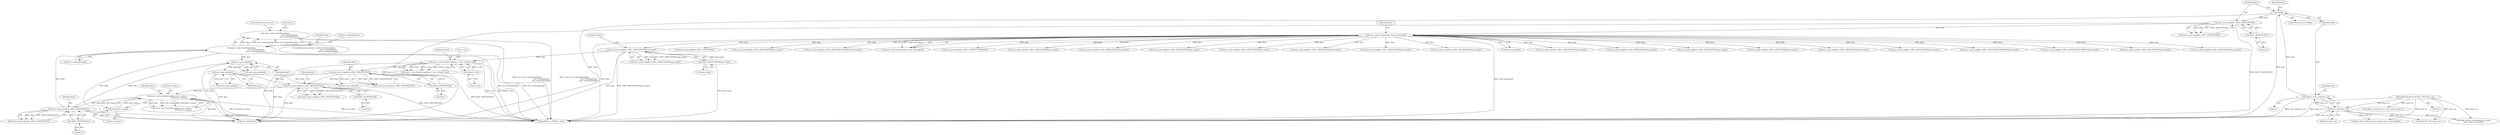 digraph "0_samba_530d50a1abdcdf4d1775652d4c456c1274d83d8d@API" {
"1000592" [label="(Call,!asn1_write_OctetString(data,\n                                                       attr->values[j].data,\n                                                      attr->values[j].length))"];
"1000593" [label="(Call,asn1_write_OctetString(data,\n                                                       attr->values[j].data,\n                                                      attr->values[j].length))"];
"1000574" [label="(Call,asn1_push_tag(data, ASN1_SEQUENCE(1)))"];
"1000562" [label="(Call,asn1_write_OctetString(data, attr->name,\n                                              strlen(attr->name)))"];
"1000555" [label="(Call,asn1_push_tag(data, ASN1_SEQUENCE(0)))"];
"1000617" [label="(Call,asn1_pop_tag(data))"];
"1000612" [label="(Call,asn1_pop_tag(data))"];
"1000527" [label="(Call,asn1_push_tag(data, ASN1_SEQUENCE(0)))"];
"1000515" [label="(Call,asn1_write_OctetString(data, r->dn, strlen(r->dn)))"];
"1000506" [label="(Call,asn1_push_tag(data, ASN1_APPLICATION(msg->type)))"];
"1000129" [label="(Call,asn1_write_Integer(data, msg->messageid))"];
"1000122" [label="(Call,asn1_push_tag(data, ASN1_SEQUENCE(0)))"];
"1000116" [label="(Call,!data)"];
"1000109" [label="(Call,*data = asn1_init(mem_ctx))"];
"1000111" [label="(Call,asn1_init(mem_ctx))"];
"1000106" [label="(MethodParameterIn,TALLOC_CTX *mem_ctx)"];
"1000124" [label="(Call,ASN1_SEQUENCE(0))"];
"1000508" [label="(Call,ASN1_APPLICATION(msg->type))"];
"1000520" [label="(Call,strlen(r->dn))"];
"1000529" [label="(Call,ASN1_SEQUENCE(0))"];
"1000557" [label="(Call,ASN1_SEQUENCE(0))"];
"1000567" [label="(Call,strlen(attr->name))"];
"1000576" [label="(Call,ASN1_SEQUENCE(1))"];
"1000557" [label="(Call,ASN1_SEQUENCE(0))"];
"1000506" [label="(Call,asn1_push_tag(data, ASN1_APPLICATION(msg->type)))"];
"1000131" [label="(Call,msg->messageid)"];
"1000309" [label="(Call,asn1_push_tag(data, ASN1_APPLICATION(msg->type)))"];
"1000871" [label="(Call,asn1_push_tag(data, ASN1_APPLICATION(msg->type)))"];
"1000107" [label="(Block,)"];
"1000594" [label="(Identifier,data)"];
"1000109" [label="(Call,*data = asn1_init(mem_ctx))"];
"1000123" [label="(Identifier,data)"];
"1000568" [label="(Call,attr->name)"];
"1000618" [label="(Identifier,data)"];
"1000839" [label="(Call,asn1_push_tag(data, ASN1_APPLICATION(msg->type)))"];
"1000521" [label="(Call,r->dn)"];
"1000616" [label="(Call,!asn1_pop_tag(data))"];
"1000593" [label="(Call,asn1_write_OctetString(data,\n                                                       attr->values[j].data,\n                                                      attr->values[j].length))"];
"1001664" [label="(Call,TALLOC_CTX *mem_ctx)"];
"1001671" [label="(Call,talloc_array(mem_ctx, char, blob.length+1))"];
"1000617" [label="(Call,asn1_pop_tag(data))"];
"1000122" [label="(Call,asn1_push_tag(data, ASN1_SEQUENCE(0)))"];
"1000558" [label="(Literal,0)"];
"1000527" [label="(Call,asn1_push_tag(data, ASN1_SEQUENCE(0)))"];
"1001414" [label="(Call,asn1_push_tag(data, ASN1_APPLICATION(msg->type)))"];
"1001646" [label="(Call,data_blob_talloc(mem_ctx, data->data, data->length))"];
"1000119" [label="(Identifier,false)"];
"1000554" [label="(Call,!asn1_push_tag(data, ASN1_SEQUENCE(0)))"];
"1000591" [label="(ControlStructure,if (!asn1_write_OctetString(data,\n                                                       attr->values[j].data,\n                                                      attr->values[j].length)))"];
"1000573" [label="(Call,!asn1_push_tag(data, ASN1_SEQUENCE(1)))"];
"1000125" [label="(Literal,0)"];
"1000676" [label="(Call,asn1_push_tag(data, ASN1_APPLICATION(msg->type)))"];
"1001310" [label="(Call,asn1_push_tag(data, ASN1_APPLICATION(msg->type)))"];
"1001044" [label="(Call,asn1_push_tag(data, ASN1_APPLICATION_SIMPLE(msg->type)))"];
"1000611" [label="(Call,!asn1_pop_tag(data))"];
"1000121" [label="(Call,!asn1_push_tag(data, ASN1_SEQUENCE(0)))"];
"1000111" [label="(Call,asn1_init(mem_ctx))"];
"1001342" [label="(Call,asn1_push_tag(data, ASN1_APPLICATION_SIMPLE(msg->type)))"];
"1000517" [label="(Call,r->dn)"];
"1001082" [label="(Call,asn1_push_tag(data, ASN1_APPLICATION(msg->type)))"];
"1000508" [label="(Call,ASN1_APPLICATION(msg->type))"];
"1000529" [label="(Call,ASN1_SEQUENCE(0))"];
"1000589" [label="(Identifier,j)"];
"1000613" [label="(Identifier,data)"];
"1001012" [label="(Call,asn1_push_tag(data, ASN1_APPLICATION(msg->type)))"];
"1000225" [label="(Call,asn1_push_tag(data, ASN1_CONTEXT(3)))"];
"1001233" [label="(Call,asn1_push_tag(data, ASN1_APPLICATION(msg->type)))"];
"1000555" [label="(Call,asn1_push_tag(data, ASN1_SEQUENCE(0)))"];
"1000112" [label="(Identifier,mem_ctx)"];
"1000602" [label="(Call,attr->values[j].length)"];
"1000515" [label="(Call,asn1_write_OctetString(data, r->dn, strlen(r->dn)))"];
"1000564" [label="(Call,attr->name)"];
"1000353" [label="(Call,asn1_push_tag(data, ASN1_APPLICATION_SIMPLE(msg->type)))"];
"1000574" [label="(Call,asn1_push_tag(data, ASN1_SEQUENCE(1)))"];
"1000110" [label="(Identifier,data)"];
"1000576" [label="(Call,ASN1_SEQUENCE(1))"];
"1000561" [label="(Call,!asn1_write_OctetString(data, attr->name,\n                                              strlen(attr->name)))"];
"1000128" [label="(Call,!asn1_write_Integer(data, msg->messageid))"];
"1000195" [label="(Call,asn1_push_tag(data, ASN1_CONTEXT_SIMPLE(0)))"];
"1000379" [label="(Call,asn1_push_tag(data, ASN1_APPLICATION(msg->type)))"];
"1000644" [label="(Call,asn1_push_tag(data, ASN1_APPLICATION(msg->type)))"];
"1000514" [label="(Call,!asn1_write_OctetString(data, r->dn, strlen(r->dn)))"];
"1000575" [label="(Identifier,data)"];
"1000129" [label="(Call,asn1_write_Integer(data, msg->messageid))"];
"1001201" [label="(Call,asn1_push_tag(data, ASN1_APPLICATION(msg->type)))"];
"1000507" [label="(Identifier,data)"];
"1001696" [label="(MethodReturn,_PUBLIC_ bool)"];
"1000153" [label="(Call,asn1_push_tag(data, ASN1_APPLICATION(msg->type)))"];
"1000609" [label="(ControlStructure,goto err;)"];
"1000520" [label="(Call,strlen(r->dn))"];
"1000509" [label="(Call,msg->type)"];
"1000530" [label="(Literal,0)"];
"1000130" [label="(Identifier,data)"];
"1000516" [label="(Identifier,data)"];
"1000563" [label="(Identifier,data)"];
"1000592" [label="(Call,!asn1_write_OctetString(data,\n                                                       attr->values[j].data,\n                                                      attr->values[j].length))"];
"1000577" [label="(Literal,1)"];
"1001611" [label="(Call,ldap_encode_control(mem_ctx, data,\n\t\t\t\t\t\t msg->controls[i]))"];
"1001496" [label="(Call,asn1_push_tag(data, ASN1_APPLICATION(msg->type)))"];
"1000528" [label="(Identifier,data)"];
"1000612" [label="(Call,asn1_pop_tag(data))"];
"1001376" [label="(Call,asn1_push_tag(data, ASN1_APPLICATION(msg->type)))"];
"1000526" [label="(Call,!asn1_push_tag(data, ASN1_SEQUENCE(0)))"];
"1000567" [label="(Call,strlen(attr->name))"];
"1000505" [label="(Call,!asn1_push_tag(data, ASN1_APPLICATION(msg->type)))"];
"1001114" [label="(Call,asn1_push_tag(data, ASN1_APPLICATION(msg->type)))"];
"1000595" [label="(Call,attr->values[j].data)"];
"1000562" [label="(Call,asn1_write_OctetString(data, attr->name,\n                                              strlen(attr->name)))"];
"1000124" [label="(Call,ASN1_SEQUENCE(0))"];
"1000556" [label="(Identifier,data)"];
"1000106" [label="(MethodParameterIn,TALLOC_CTX *mem_ctx)"];
"1000622" [label="(Call,asn1_pop_tag(data))"];
"1001659" [label="(Call,asn1_free(data))"];
"1000115" [label="(ControlStructure,if (!data))"];
"1000116" [label="(Call,!data)"];
"1000117" [label="(Identifier,data)"];
"1000592" -> "1000591"  [label="AST: "];
"1000592" -> "1000593"  [label="CFG: "];
"1000593" -> "1000592"  [label="AST: "];
"1000609" -> "1000592"  [label="CFG: "];
"1000589" -> "1000592"  [label="CFG: "];
"1000592" -> "1001696"  [label="DDG: !asn1_write_OctetString(data,\n                                                       attr->values[j].data,\n                                                      attr->values[j].length)"];
"1000592" -> "1001696"  [label="DDG: asn1_write_OctetString(data,\n                                                       attr->values[j].data,\n                                                      attr->values[j].length)"];
"1000593" -> "1000592"  [label="DDG: data"];
"1000593" -> "1000592"  [label="DDG: attr->values[j].data"];
"1000593" -> "1000592"  [label="DDG: attr->values[j].length"];
"1000593" -> "1000602"  [label="CFG: "];
"1000594" -> "1000593"  [label="AST: "];
"1000595" -> "1000593"  [label="AST: "];
"1000602" -> "1000593"  [label="AST: "];
"1000593" -> "1001696"  [label="DDG: attr->values[j].data"];
"1000593" -> "1001696"  [label="DDG: attr->values[j].length"];
"1000574" -> "1000593"  [label="DDG: data"];
"1000593" -> "1000612"  [label="DDG: data"];
"1000593" -> "1001659"  [label="DDG: data"];
"1000574" -> "1000573"  [label="AST: "];
"1000574" -> "1000576"  [label="CFG: "];
"1000575" -> "1000574"  [label="AST: "];
"1000576" -> "1000574"  [label="AST: "];
"1000573" -> "1000574"  [label="CFG: "];
"1000574" -> "1001696"  [label="DDG: ASN1_SEQUENCE(1)"];
"1000574" -> "1000573"  [label="DDG: data"];
"1000574" -> "1000573"  [label="DDG: ASN1_SEQUENCE(1)"];
"1000562" -> "1000574"  [label="DDG: data"];
"1000576" -> "1000574"  [label="DDG: 1"];
"1000574" -> "1000612"  [label="DDG: data"];
"1000574" -> "1001659"  [label="DDG: data"];
"1000562" -> "1000561"  [label="AST: "];
"1000562" -> "1000567"  [label="CFG: "];
"1000563" -> "1000562"  [label="AST: "];
"1000564" -> "1000562"  [label="AST: "];
"1000567" -> "1000562"  [label="AST: "];
"1000561" -> "1000562"  [label="CFG: "];
"1000562" -> "1001696"  [label="DDG: strlen(attr->name)"];
"1000562" -> "1001696"  [label="DDG: attr->name"];
"1000562" -> "1000561"  [label="DDG: data"];
"1000562" -> "1000561"  [label="DDG: attr->name"];
"1000562" -> "1000561"  [label="DDG: strlen(attr->name)"];
"1000555" -> "1000562"  [label="DDG: data"];
"1000567" -> "1000562"  [label="DDG: attr->name"];
"1000562" -> "1000567"  [label="DDG: attr->name"];
"1000562" -> "1001659"  [label="DDG: data"];
"1000555" -> "1000554"  [label="AST: "];
"1000555" -> "1000557"  [label="CFG: "];
"1000556" -> "1000555"  [label="AST: "];
"1000557" -> "1000555"  [label="AST: "];
"1000554" -> "1000555"  [label="CFG: "];
"1000555" -> "1001696"  [label="DDG: ASN1_SEQUENCE(0)"];
"1000555" -> "1000554"  [label="DDG: data"];
"1000555" -> "1000554"  [label="DDG: ASN1_SEQUENCE(0)"];
"1000617" -> "1000555"  [label="DDG: data"];
"1000527" -> "1000555"  [label="DDG: data"];
"1000557" -> "1000555"  [label="DDG: 0"];
"1000555" -> "1001659"  [label="DDG: data"];
"1000617" -> "1000616"  [label="AST: "];
"1000617" -> "1000618"  [label="CFG: "];
"1000618" -> "1000617"  [label="AST: "];
"1000616" -> "1000617"  [label="CFG: "];
"1000617" -> "1000616"  [label="DDG: data"];
"1000612" -> "1000617"  [label="DDG: data"];
"1000617" -> "1000622"  [label="DDG: data"];
"1000617" -> "1001659"  [label="DDG: data"];
"1000612" -> "1000611"  [label="AST: "];
"1000612" -> "1000613"  [label="CFG: "];
"1000613" -> "1000612"  [label="AST: "];
"1000611" -> "1000612"  [label="CFG: "];
"1000612" -> "1000611"  [label="DDG: data"];
"1000612" -> "1001659"  [label="DDG: data"];
"1000527" -> "1000526"  [label="AST: "];
"1000527" -> "1000529"  [label="CFG: "];
"1000528" -> "1000527"  [label="AST: "];
"1000529" -> "1000527"  [label="AST: "];
"1000526" -> "1000527"  [label="CFG: "];
"1000527" -> "1001696"  [label="DDG: ASN1_SEQUENCE(0)"];
"1000527" -> "1000526"  [label="DDG: data"];
"1000527" -> "1000526"  [label="DDG: ASN1_SEQUENCE(0)"];
"1000515" -> "1000527"  [label="DDG: data"];
"1000529" -> "1000527"  [label="DDG: 0"];
"1000527" -> "1000622"  [label="DDG: data"];
"1000527" -> "1001659"  [label="DDG: data"];
"1000515" -> "1000514"  [label="AST: "];
"1000515" -> "1000520"  [label="CFG: "];
"1000516" -> "1000515"  [label="AST: "];
"1000517" -> "1000515"  [label="AST: "];
"1000520" -> "1000515"  [label="AST: "];
"1000514" -> "1000515"  [label="CFG: "];
"1000515" -> "1001696"  [label="DDG: strlen(r->dn)"];
"1000515" -> "1001696"  [label="DDG: r->dn"];
"1000515" -> "1000514"  [label="DDG: data"];
"1000515" -> "1000514"  [label="DDG: r->dn"];
"1000515" -> "1000514"  [label="DDG: strlen(r->dn)"];
"1000506" -> "1000515"  [label="DDG: data"];
"1000520" -> "1000515"  [label="DDG: r->dn"];
"1000515" -> "1001659"  [label="DDG: data"];
"1000506" -> "1000505"  [label="AST: "];
"1000506" -> "1000508"  [label="CFG: "];
"1000507" -> "1000506"  [label="AST: "];
"1000508" -> "1000506"  [label="AST: "];
"1000505" -> "1000506"  [label="CFG: "];
"1000506" -> "1001696"  [label="DDG: ASN1_APPLICATION(msg->type)"];
"1000506" -> "1000505"  [label="DDG: data"];
"1000506" -> "1000505"  [label="DDG: ASN1_APPLICATION(msg->type)"];
"1000129" -> "1000506"  [label="DDG: data"];
"1000508" -> "1000506"  [label="DDG: msg->type"];
"1000506" -> "1001659"  [label="DDG: data"];
"1000129" -> "1000128"  [label="AST: "];
"1000129" -> "1000131"  [label="CFG: "];
"1000130" -> "1000129"  [label="AST: "];
"1000131" -> "1000129"  [label="AST: "];
"1000128" -> "1000129"  [label="CFG: "];
"1000129" -> "1001696"  [label="DDG: msg->messageid"];
"1000129" -> "1000128"  [label="DDG: data"];
"1000129" -> "1000128"  [label="DDG: msg->messageid"];
"1000122" -> "1000129"  [label="DDG: data"];
"1000129" -> "1000153"  [label="DDG: data"];
"1000129" -> "1000195"  [label="DDG: data"];
"1000129" -> "1000225"  [label="DDG: data"];
"1000129" -> "1000309"  [label="DDG: data"];
"1000129" -> "1000353"  [label="DDG: data"];
"1000129" -> "1000379"  [label="DDG: data"];
"1000129" -> "1000644"  [label="DDG: data"];
"1000129" -> "1000676"  [label="DDG: data"];
"1000129" -> "1000839"  [label="DDG: data"];
"1000129" -> "1000871"  [label="DDG: data"];
"1000129" -> "1001012"  [label="DDG: data"];
"1000129" -> "1001044"  [label="DDG: data"];
"1000129" -> "1001082"  [label="DDG: data"];
"1000129" -> "1001114"  [label="DDG: data"];
"1000129" -> "1001201"  [label="DDG: data"];
"1000129" -> "1001233"  [label="DDG: data"];
"1000129" -> "1001310"  [label="DDG: data"];
"1000129" -> "1001342"  [label="DDG: data"];
"1000129" -> "1001376"  [label="DDG: data"];
"1000129" -> "1001414"  [label="DDG: data"];
"1000129" -> "1001496"  [label="DDG: data"];
"1000129" -> "1001659"  [label="DDG: data"];
"1000122" -> "1000121"  [label="AST: "];
"1000122" -> "1000124"  [label="CFG: "];
"1000123" -> "1000122"  [label="AST: "];
"1000124" -> "1000122"  [label="AST: "];
"1000121" -> "1000122"  [label="CFG: "];
"1000122" -> "1001696"  [label="DDG: ASN1_SEQUENCE(0)"];
"1000122" -> "1000121"  [label="DDG: data"];
"1000122" -> "1000121"  [label="DDG: ASN1_SEQUENCE(0)"];
"1000116" -> "1000122"  [label="DDG: data"];
"1000124" -> "1000122"  [label="DDG: 0"];
"1000122" -> "1001659"  [label="DDG: data"];
"1000116" -> "1000115"  [label="AST: "];
"1000116" -> "1000117"  [label="CFG: "];
"1000117" -> "1000116"  [label="AST: "];
"1000119" -> "1000116"  [label="CFG: "];
"1000123" -> "1000116"  [label="CFG: "];
"1000116" -> "1001696"  [label="DDG: data"];
"1000116" -> "1001696"  [label="DDG: !data"];
"1000109" -> "1000116"  [label="DDG: data"];
"1000109" -> "1000107"  [label="AST: "];
"1000109" -> "1000111"  [label="CFG: "];
"1000110" -> "1000109"  [label="AST: "];
"1000111" -> "1000109"  [label="AST: "];
"1000117" -> "1000109"  [label="CFG: "];
"1000109" -> "1001696"  [label="DDG: asn1_init(mem_ctx)"];
"1000111" -> "1000109"  [label="DDG: mem_ctx"];
"1000111" -> "1000112"  [label="CFG: "];
"1000112" -> "1000111"  [label="AST: "];
"1000111" -> "1001696"  [label="DDG: mem_ctx"];
"1000106" -> "1000111"  [label="DDG: mem_ctx"];
"1000111" -> "1001611"  [label="DDG: mem_ctx"];
"1000111" -> "1001646"  [label="DDG: mem_ctx"];
"1000111" -> "1001664"  [label="DDG: mem_ctx"];
"1000106" -> "1000103"  [label="AST: "];
"1000106" -> "1001696"  [label="DDG: mem_ctx"];
"1000106" -> "1001611"  [label="DDG: mem_ctx"];
"1000106" -> "1001646"  [label="DDG: mem_ctx"];
"1000106" -> "1001664"  [label="DDG: mem_ctx"];
"1000106" -> "1001671"  [label="DDG: mem_ctx"];
"1000124" -> "1000125"  [label="CFG: "];
"1000125" -> "1000124"  [label="AST: "];
"1000508" -> "1000509"  [label="CFG: "];
"1000509" -> "1000508"  [label="AST: "];
"1000508" -> "1001696"  [label="DDG: msg->type"];
"1000520" -> "1000521"  [label="CFG: "];
"1000521" -> "1000520"  [label="AST: "];
"1000529" -> "1000530"  [label="CFG: "];
"1000530" -> "1000529"  [label="AST: "];
"1000557" -> "1000558"  [label="CFG: "];
"1000558" -> "1000557"  [label="AST: "];
"1000567" -> "1000568"  [label="CFG: "];
"1000568" -> "1000567"  [label="AST: "];
"1000576" -> "1000577"  [label="CFG: "];
"1000577" -> "1000576"  [label="AST: "];
}
